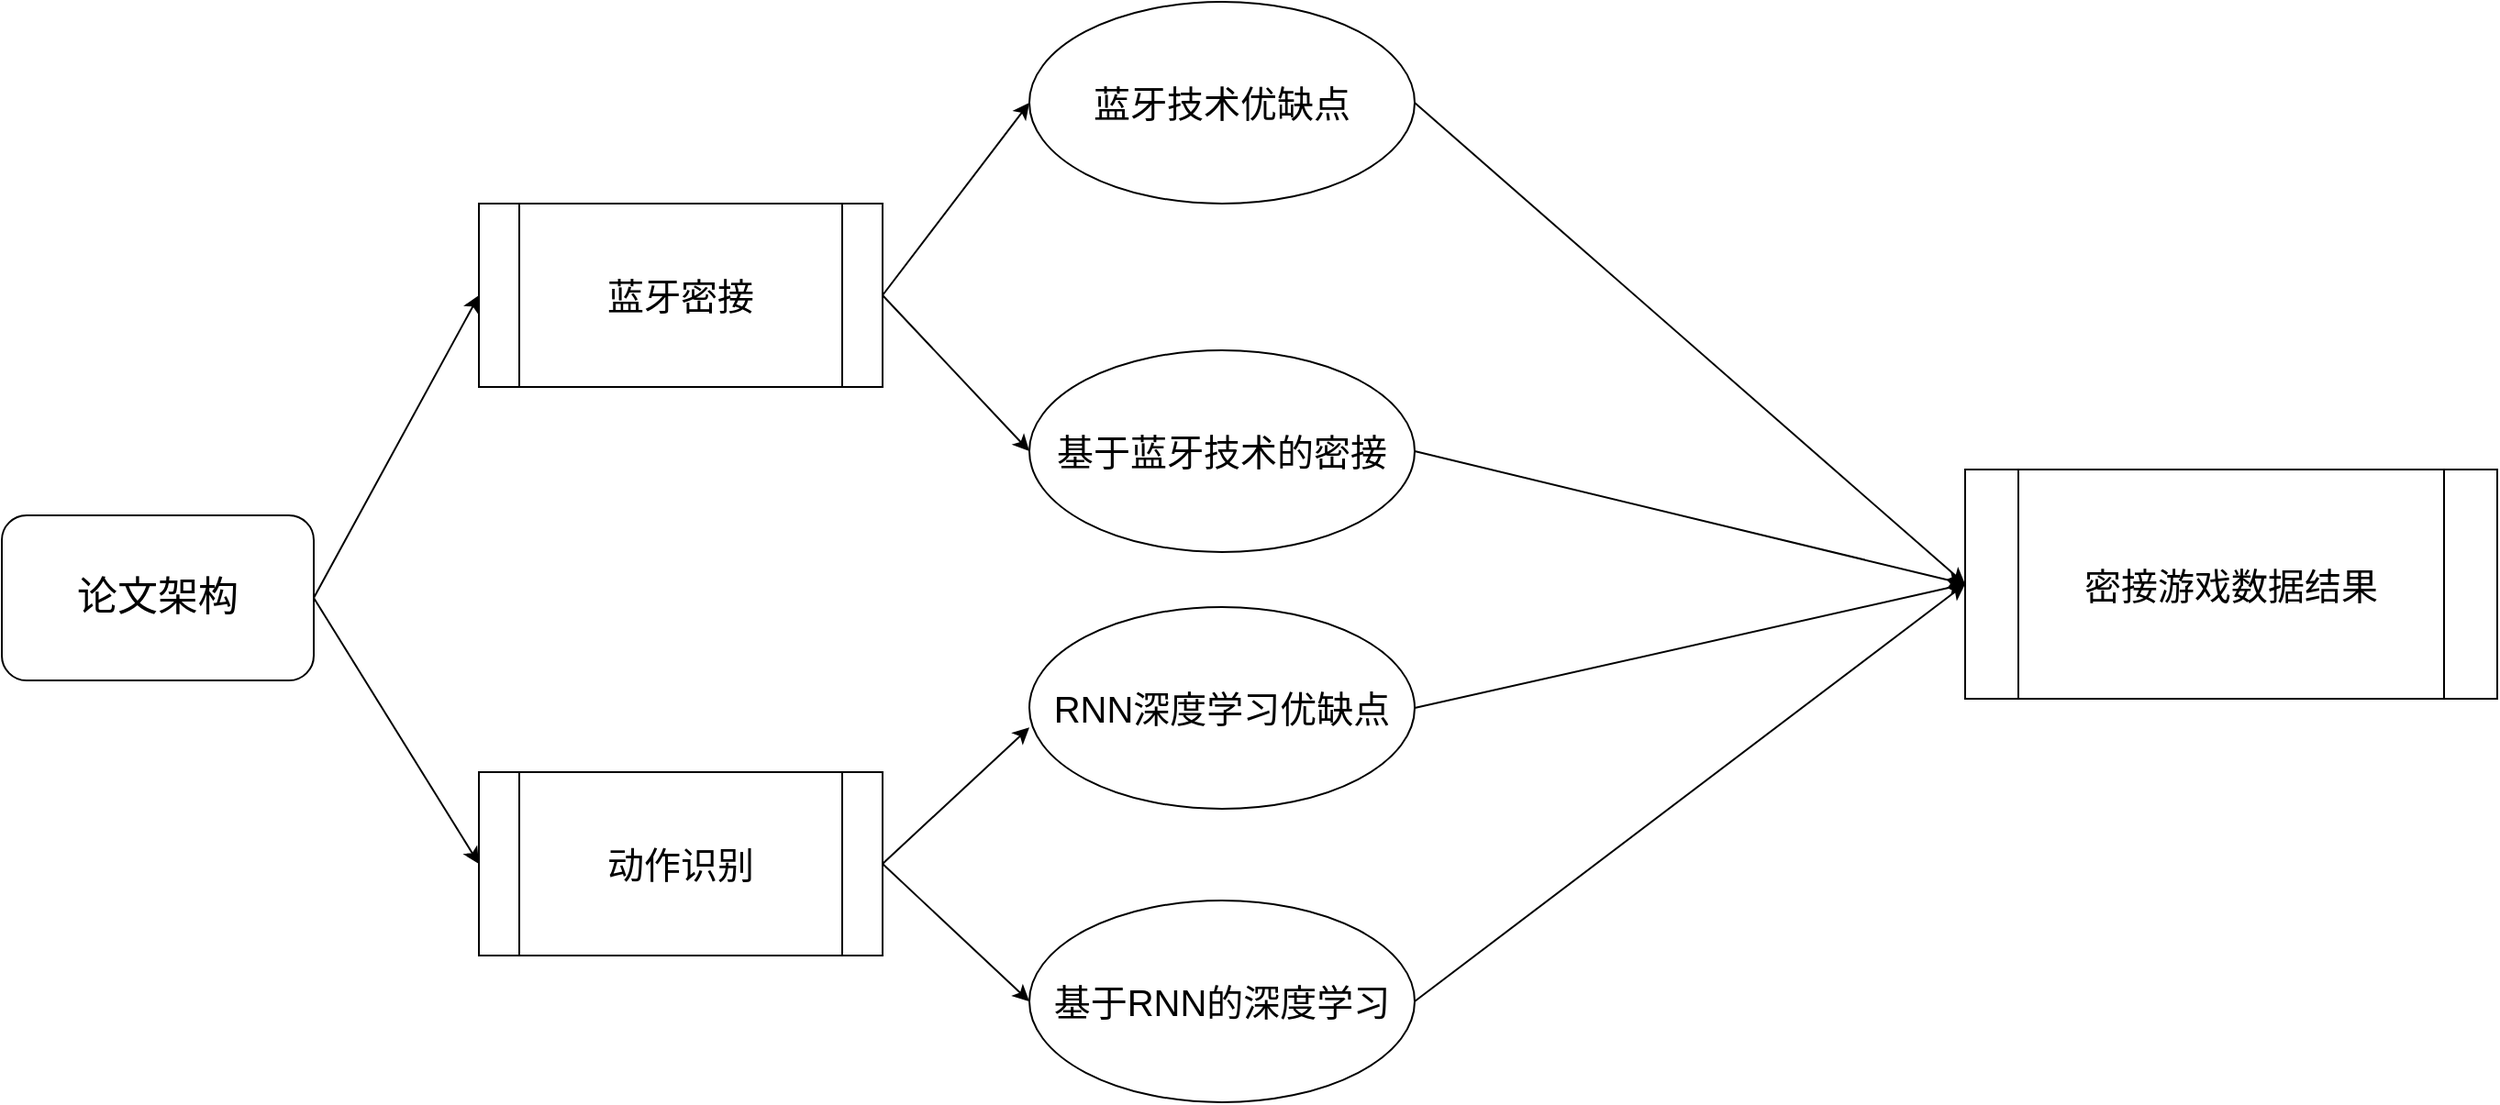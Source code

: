 <mxfile version="13.9.0" type="github">
  <diagram id="L_JhOVF2J9dcczpxeFNC" name="Page-1">
    <mxGraphModel dx="1910" dy="1190" grid="1" gridSize="10" guides="1" tooltips="1" connect="1" arrows="1" fold="1" page="1" pageScale="1" pageWidth="1600" pageHeight="900" math="0" shadow="0">
      <root>
        <mxCell id="0" />
        <mxCell id="1" parent="0" />
        <mxCell id="hF53dLe3txAoutBQHYvb-9" style="rounded=0;orthogonalLoop=1;jettySize=auto;html=1;exitX=1;exitY=0.5;exitDx=0;exitDy=0;entryX=0;entryY=0.5;entryDx=0;entryDy=0;" edge="1" parent="1" source="hF53dLe3txAoutBQHYvb-4" target="hF53dLe3txAoutBQHYvb-6">
          <mxGeometry relative="1" as="geometry" />
        </mxCell>
        <mxCell id="hF53dLe3txAoutBQHYvb-10" style="rounded=0;orthogonalLoop=1;jettySize=auto;html=1;exitX=1;exitY=0.5;exitDx=0;exitDy=0;entryX=0;entryY=0.5;entryDx=0;entryDy=0;" edge="1" parent="1" source="hF53dLe3txAoutBQHYvb-4" target="hF53dLe3txAoutBQHYvb-8">
          <mxGeometry relative="1" as="geometry" />
        </mxCell>
        <mxCell id="hF53dLe3txAoutBQHYvb-4" value="&lt;span style=&quot;font-size: 22px&quot;&gt;论文架构&lt;/span&gt;" style="rounded=1;whiteSpace=wrap;html=1;" vertex="1" parent="1">
          <mxGeometry x="100" y="350" width="170" height="90" as="geometry" />
        </mxCell>
        <mxCell id="hF53dLe3txAoutBQHYvb-13" style="edgeStyle=none;rounded=0;orthogonalLoop=1;jettySize=auto;html=1;exitX=1;exitY=0.5;exitDx=0;exitDy=0;entryX=0;entryY=0.5;entryDx=0;entryDy=0;" edge="1" parent="1" source="hF53dLe3txAoutBQHYvb-6" target="hF53dLe3txAoutBQHYvb-11">
          <mxGeometry relative="1" as="geometry" />
        </mxCell>
        <mxCell id="hF53dLe3txAoutBQHYvb-14" style="edgeStyle=none;rounded=0;orthogonalLoop=1;jettySize=auto;html=1;exitX=1;exitY=0.5;exitDx=0;exitDy=0;entryX=0;entryY=0.5;entryDx=0;entryDy=0;" edge="1" parent="1" source="hF53dLe3txAoutBQHYvb-6" target="hF53dLe3txAoutBQHYvb-12">
          <mxGeometry relative="1" as="geometry" />
        </mxCell>
        <mxCell id="hF53dLe3txAoutBQHYvb-6" value="&lt;font style=&quot;font-size: 20px&quot;&gt;蓝牙密接&lt;/font&gt;" style="shape=process;whiteSpace=wrap;html=1;backgroundOutline=1;" vertex="1" parent="1">
          <mxGeometry x="360" y="180" width="220" height="100" as="geometry" />
        </mxCell>
        <mxCell id="hF53dLe3txAoutBQHYvb-17" style="edgeStyle=none;rounded=0;orthogonalLoop=1;jettySize=auto;html=1;exitX=1;exitY=0.5;exitDx=0;exitDy=0;entryX=0;entryY=0.597;entryDx=0;entryDy=0;entryPerimeter=0;" edge="1" parent="1" source="hF53dLe3txAoutBQHYvb-8" target="hF53dLe3txAoutBQHYvb-15">
          <mxGeometry relative="1" as="geometry" />
        </mxCell>
        <mxCell id="hF53dLe3txAoutBQHYvb-18" style="edgeStyle=none;rounded=0;orthogonalLoop=1;jettySize=auto;html=1;exitX=1;exitY=0.5;exitDx=0;exitDy=0;entryX=0;entryY=0.5;entryDx=0;entryDy=0;" edge="1" parent="1" source="hF53dLe3txAoutBQHYvb-8" target="hF53dLe3txAoutBQHYvb-16">
          <mxGeometry relative="1" as="geometry" />
        </mxCell>
        <mxCell id="hF53dLe3txAoutBQHYvb-8" value="&lt;font style=&quot;font-size: 20px&quot;&gt;动作识别&lt;/font&gt;" style="shape=process;whiteSpace=wrap;html=1;backgroundOutline=1;" vertex="1" parent="1">
          <mxGeometry x="360" y="490" width="220" height="100" as="geometry" />
        </mxCell>
        <mxCell id="hF53dLe3txAoutBQHYvb-19" style="edgeStyle=none;rounded=0;orthogonalLoop=1;jettySize=auto;html=1;exitX=1;exitY=0.5;exitDx=0;exitDy=0;entryX=0;entryY=0.5;entryDx=0;entryDy=0;" edge="1" parent="1" source="hF53dLe3txAoutBQHYvb-11" target="hF53dLe3txAoutBQHYvb-20">
          <mxGeometry relative="1" as="geometry">
            <mxPoint x="1170" y="370" as="targetPoint" />
          </mxGeometry>
        </mxCell>
        <mxCell id="hF53dLe3txAoutBQHYvb-11" value="&lt;font style=&quot;font-size: 20px&quot;&gt;蓝牙技术优缺点&lt;/font&gt;" style="ellipse;whiteSpace=wrap;html=1;" vertex="1" parent="1">
          <mxGeometry x="660" y="70" width="210" height="110" as="geometry" />
        </mxCell>
        <mxCell id="hF53dLe3txAoutBQHYvb-21" style="edgeStyle=none;rounded=0;orthogonalLoop=1;jettySize=auto;html=1;exitX=1;exitY=0.5;exitDx=0;exitDy=0;entryX=0;entryY=0.5;entryDx=0;entryDy=0;" edge="1" parent="1" source="hF53dLe3txAoutBQHYvb-12" target="hF53dLe3txAoutBQHYvb-20">
          <mxGeometry relative="1" as="geometry">
            <mxPoint x="1180" y="370" as="targetPoint" />
          </mxGeometry>
        </mxCell>
        <mxCell id="hF53dLe3txAoutBQHYvb-12" value="&lt;font style=&quot;font-size: 20px&quot;&gt;基于蓝牙技术的密接&lt;/font&gt;" style="ellipse;whiteSpace=wrap;html=1;" vertex="1" parent="1">
          <mxGeometry x="660" y="260" width="210" height="110" as="geometry" />
        </mxCell>
        <mxCell id="hF53dLe3txAoutBQHYvb-22" style="edgeStyle=none;rounded=0;orthogonalLoop=1;jettySize=auto;html=1;exitX=1;exitY=0.5;exitDx=0;exitDy=0;entryX=0;entryY=0.5;entryDx=0;entryDy=0;" edge="1" parent="1" source="hF53dLe3txAoutBQHYvb-15" target="hF53dLe3txAoutBQHYvb-20">
          <mxGeometry relative="1" as="geometry" />
        </mxCell>
        <mxCell id="hF53dLe3txAoutBQHYvb-15" value="&lt;span style=&quot;font-size: 20px&quot;&gt;RNN深度学习优缺点&lt;/span&gt;" style="ellipse;whiteSpace=wrap;html=1;" vertex="1" parent="1">
          <mxGeometry x="660" y="400" width="210" height="110" as="geometry" />
        </mxCell>
        <mxCell id="hF53dLe3txAoutBQHYvb-23" style="edgeStyle=none;rounded=0;orthogonalLoop=1;jettySize=auto;html=1;exitX=1;exitY=0.5;exitDx=0;exitDy=0;entryX=0;entryY=0.5;entryDx=0;entryDy=0;" edge="1" parent="1" source="hF53dLe3txAoutBQHYvb-16" target="hF53dLe3txAoutBQHYvb-20">
          <mxGeometry relative="1" as="geometry">
            <mxPoint x="1180" y="370" as="targetPoint" />
          </mxGeometry>
        </mxCell>
        <mxCell id="hF53dLe3txAoutBQHYvb-16" value="&lt;span style=&quot;font-size: 20px&quot;&gt;基于RNN的深度学习&lt;/span&gt;" style="ellipse;whiteSpace=wrap;html=1;" vertex="1" parent="1">
          <mxGeometry x="660" y="560" width="210" height="110" as="geometry" />
        </mxCell>
        <mxCell id="hF53dLe3txAoutBQHYvb-20" value="&lt;font style=&quot;font-size: 20px&quot;&gt;密接游戏数据结果&lt;/font&gt;" style="shape=process;whiteSpace=wrap;html=1;backgroundOutline=1;" vertex="1" parent="1">
          <mxGeometry x="1170" y="325" width="290" height="125" as="geometry" />
        </mxCell>
      </root>
    </mxGraphModel>
  </diagram>
</mxfile>
